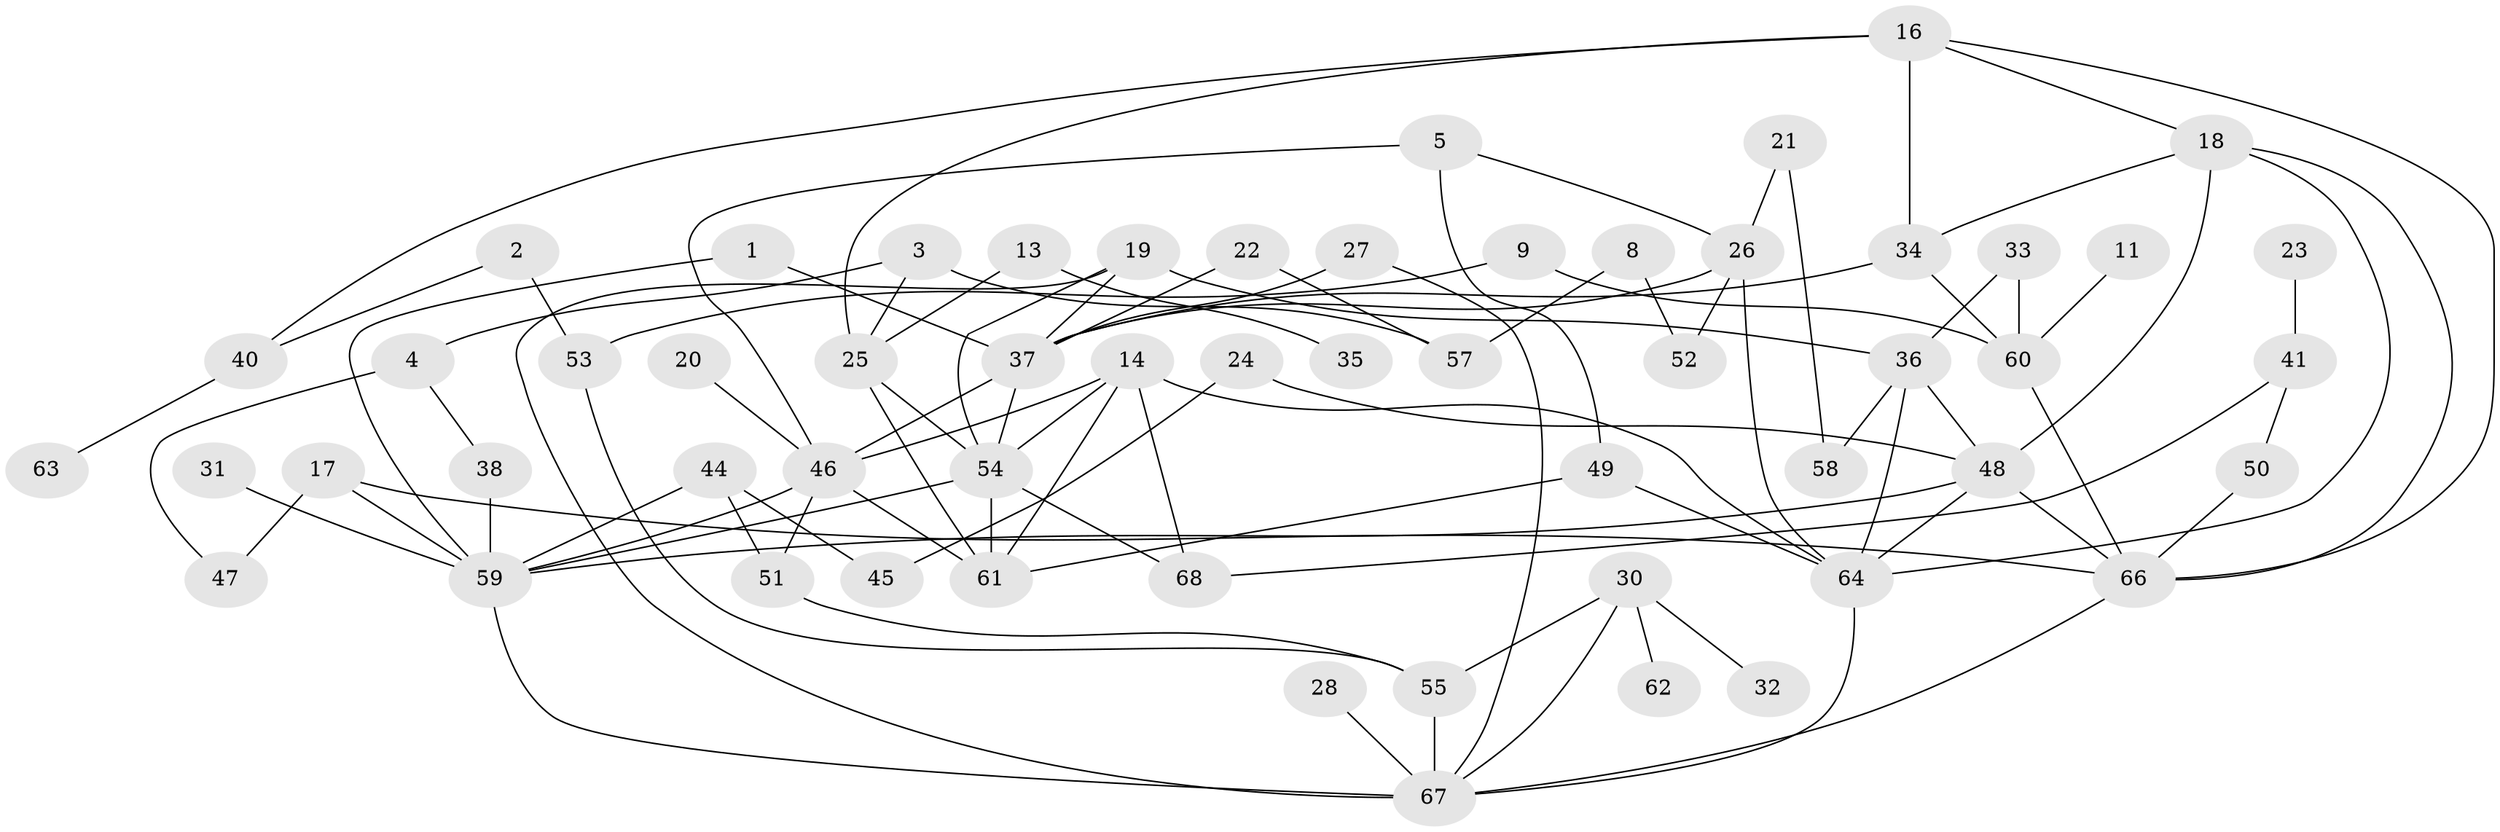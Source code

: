 // original degree distribution, {1: 0.17647058823529413, 4: 0.1323529411764706, 3: 0.20588235294117646, 2: 0.3014705882352941, 0: 0.08088235294117647, 5: 0.051470588235294115, 7: 0.03676470588235294, 6: 0.014705882352941176}
// Generated by graph-tools (version 1.1) at 2025/00/03/09/25 03:00:43]
// undirected, 57 vertices, 96 edges
graph export_dot {
graph [start="1"]
  node [color=gray90,style=filled];
  1;
  2;
  3;
  4;
  5;
  8;
  9;
  11;
  13;
  14;
  16;
  17;
  18;
  19;
  20;
  21;
  22;
  23;
  24;
  25;
  26;
  27;
  28;
  30;
  31;
  32;
  33;
  34;
  35;
  36;
  37;
  38;
  40;
  41;
  44;
  45;
  46;
  47;
  48;
  49;
  50;
  51;
  52;
  53;
  54;
  55;
  57;
  58;
  59;
  60;
  61;
  62;
  63;
  64;
  66;
  67;
  68;
  1 -- 37 [weight=1.0];
  1 -- 59 [weight=1.0];
  2 -- 40 [weight=1.0];
  2 -- 53 [weight=1.0];
  3 -- 4 [weight=1.0];
  3 -- 25 [weight=1.0];
  3 -- 57 [weight=1.0];
  4 -- 38 [weight=1.0];
  4 -- 47 [weight=1.0];
  5 -- 26 [weight=1.0];
  5 -- 46 [weight=1.0];
  5 -- 49 [weight=1.0];
  8 -- 52 [weight=1.0];
  8 -- 57 [weight=1.0];
  9 -- 53 [weight=1.0];
  9 -- 60 [weight=1.0];
  11 -- 60 [weight=1.0];
  13 -- 25 [weight=1.0];
  13 -- 35 [weight=1.0];
  14 -- 46 [weight=1.0];
  14 -- 54 [weight=1.0];
  14 -- 61 [weight=1.0];
  14 -- 64 [weight=1.0];
  14 -- 68 [weight=1.0];
  16 -- 18 [weight=1.0];
  16 -- 25 [weight=1.0];
  16 -- 34 [weight=2.0];
  16 -- 40 [weight=1.0];
  16 -- 66 [weight=1.0];
  17 -- 47 [weight=1.0];
  17 -- 59 [weight=1.0];
  17 -- 66 [weight=1.0];
  18 -- 34 [weight=1.0];
  18 -- 48 [weight=1.0];
  18 -- 64 [weight=1.0];
  18 -- 66 [weight=1.0];
  19 -- 36 [weight=1.0];
  19 -- 37 [weight=1.0];
  19 -- 54 [weight=1.0];
  19 -- 67 [weight=1.0];
  20 -- 46 [weight=1.0];
  21 -- 26 [weight=1.0];
  21 -- 58 [weight=1.0];
  22 -- 37 [weight=1.0];
  22 -- 57 [weight=1.0];
  23 -- 41 [weight=1.0];
  24 -- 45 [weight=1.0];
  24 -- 48 [weight=2.0];
  25 -- 54 [weight=1.0];
  25 -- 61 [weight=1.0];
  26 -- 37 [weight=1.0];
  26 -- 52 [weight=1.0];
  26 -- 64 [weight=1.0];
  27 -- 37 [weight=1.0];
  27 -- 67 [weight=1.0];
  28 -- 67 [weight=1.0];
  30 -- 32 [weight=1.0];
  30 -- 55 [weight=1.0];
  30 -- 62 [weight=1.0];
  30 -- 67 [weight=1.0];
  31 -- 59 [weight=1.0];
  33 -- 36 [weight=1.0];
  33 -- 60 [weight=1.0];
  34 -- 37 [weight=1.0];
  34 -- 60 [weight=1.0];
  36 -- 48 [weight=1.0];
  36 -- 58 [weight=2.0];
  36 -- 64 [weight=1.0];
  37 -- 46 [weight=1.0];
  37 -- 54 [weight=1.0];
  38 -- 59 [weight=1.0];
  40 -- 63 [weight=1.0];
  41 -- 50 [weight=1.0];
  41 -- 68 [weight=1.0];
  44 -- 45 [weight=1.0];
  44 -- 51 [weight=1.0];
  44 -- 59 [weight=1.0];
  46 -- 51 [weight=1.0];
  46 -- 59 [weight=1.0];
  46 -- 61 [weight=1.0];
  48 -- 59 [weight=2.0];
  48 -- 64 [weight=1.0];
  48 -- 66 [weight=1.0];
  49 -- 61 [weight=1.0];
  49 -- 64 [weight=1.0];
  50 -- 66 [weight=1.0];
  51 -- 55 [weight=1.0];
  53 -- 55 [weight=1.0];
  54 -- 59 [weight=1.0];
  54 -- 61 [weight=2.0];
  54 -- 68 [weight=1.0];
  55 -- 67 [weight=2.0];
  59 -- 67 [weight=1.0];
  60 -- 66 [weight=1.0];
  64 -- 67 [weight=1.0];
  66 -- 67 [weight=1.0];
}
